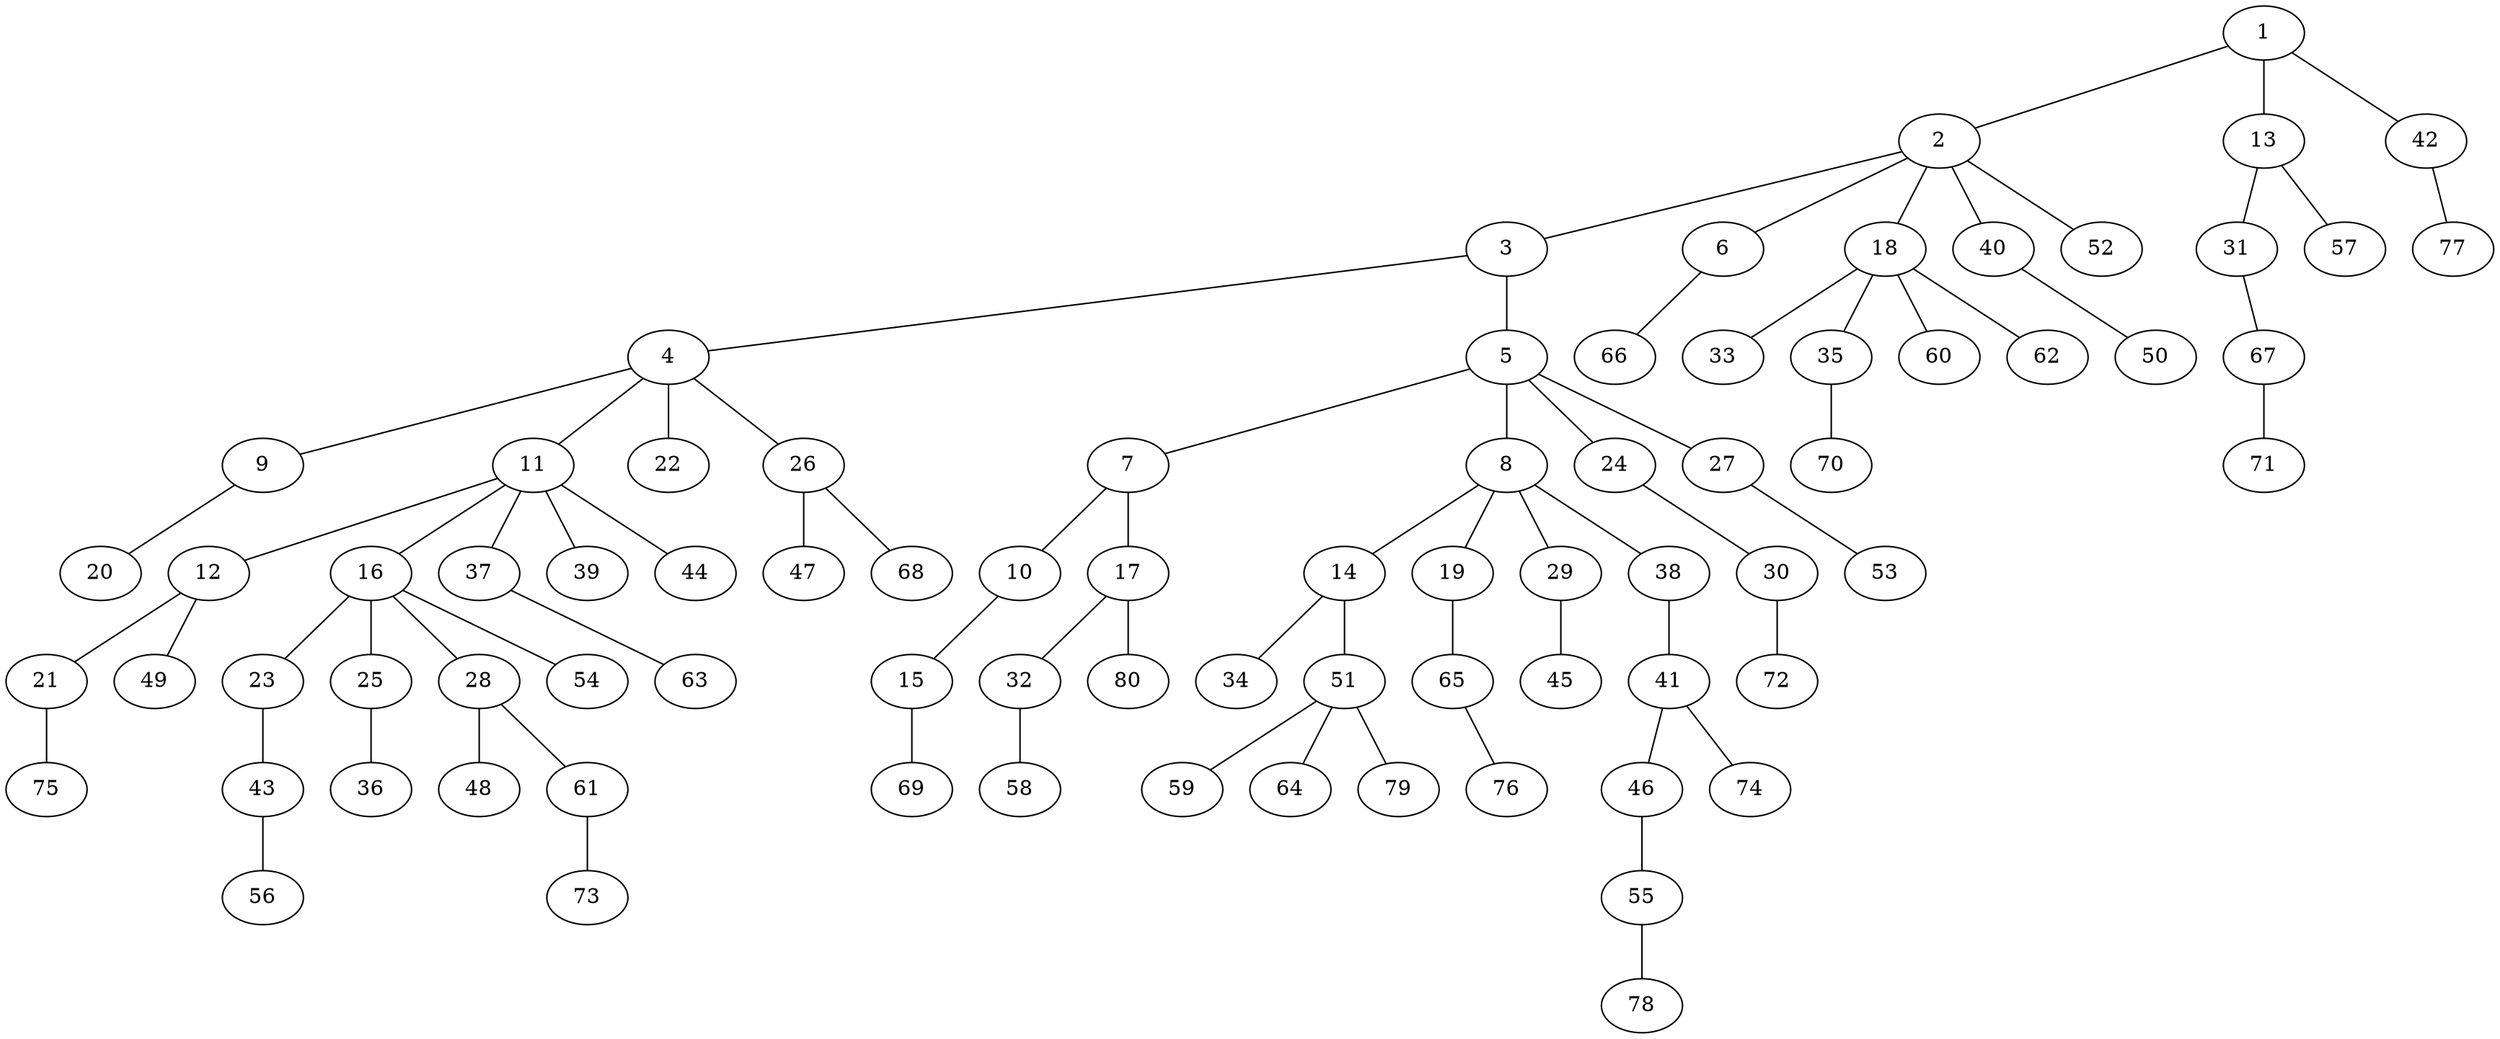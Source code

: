 graph graphname {1--2
1--13
1--42
2--3
2--6
2--18
2--40
2--52
3--4
3--5
4--9
4--11
4--22
4--26
5--7
5--8
5--24
5--27
6--66
7--10
7--17
8--14
8--19
8--29
8--38
9--20
10--15
11--12
11--16
11--37
11--39
11--44
12--21
12--49
13--31
13--57
14--34
14--51
15--69
16--23
16--25
16--28
16--54
17--32
17--80
18--33
18--35
18--60
18--62
19--65
21--75
23--43
24--30
25--36
26--47
26--68
27--53
28--48
28--61
29--45
30--72
31--67
32--58
35--70
37--63
38--41
40--50
41--46
41--74
42--77
43--56
46--55
51--59
51--64
51--79
55--78
61--73
65--76
67--71
}